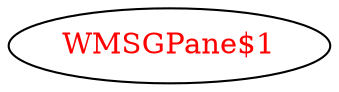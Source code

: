 digraph dependencyGraph {
 concentrate=true;
 ranksep="2.0";
 rankdir="LR"; 
 splines="ortho";
"WMSGPane$1" [fontcolor="red"];
}